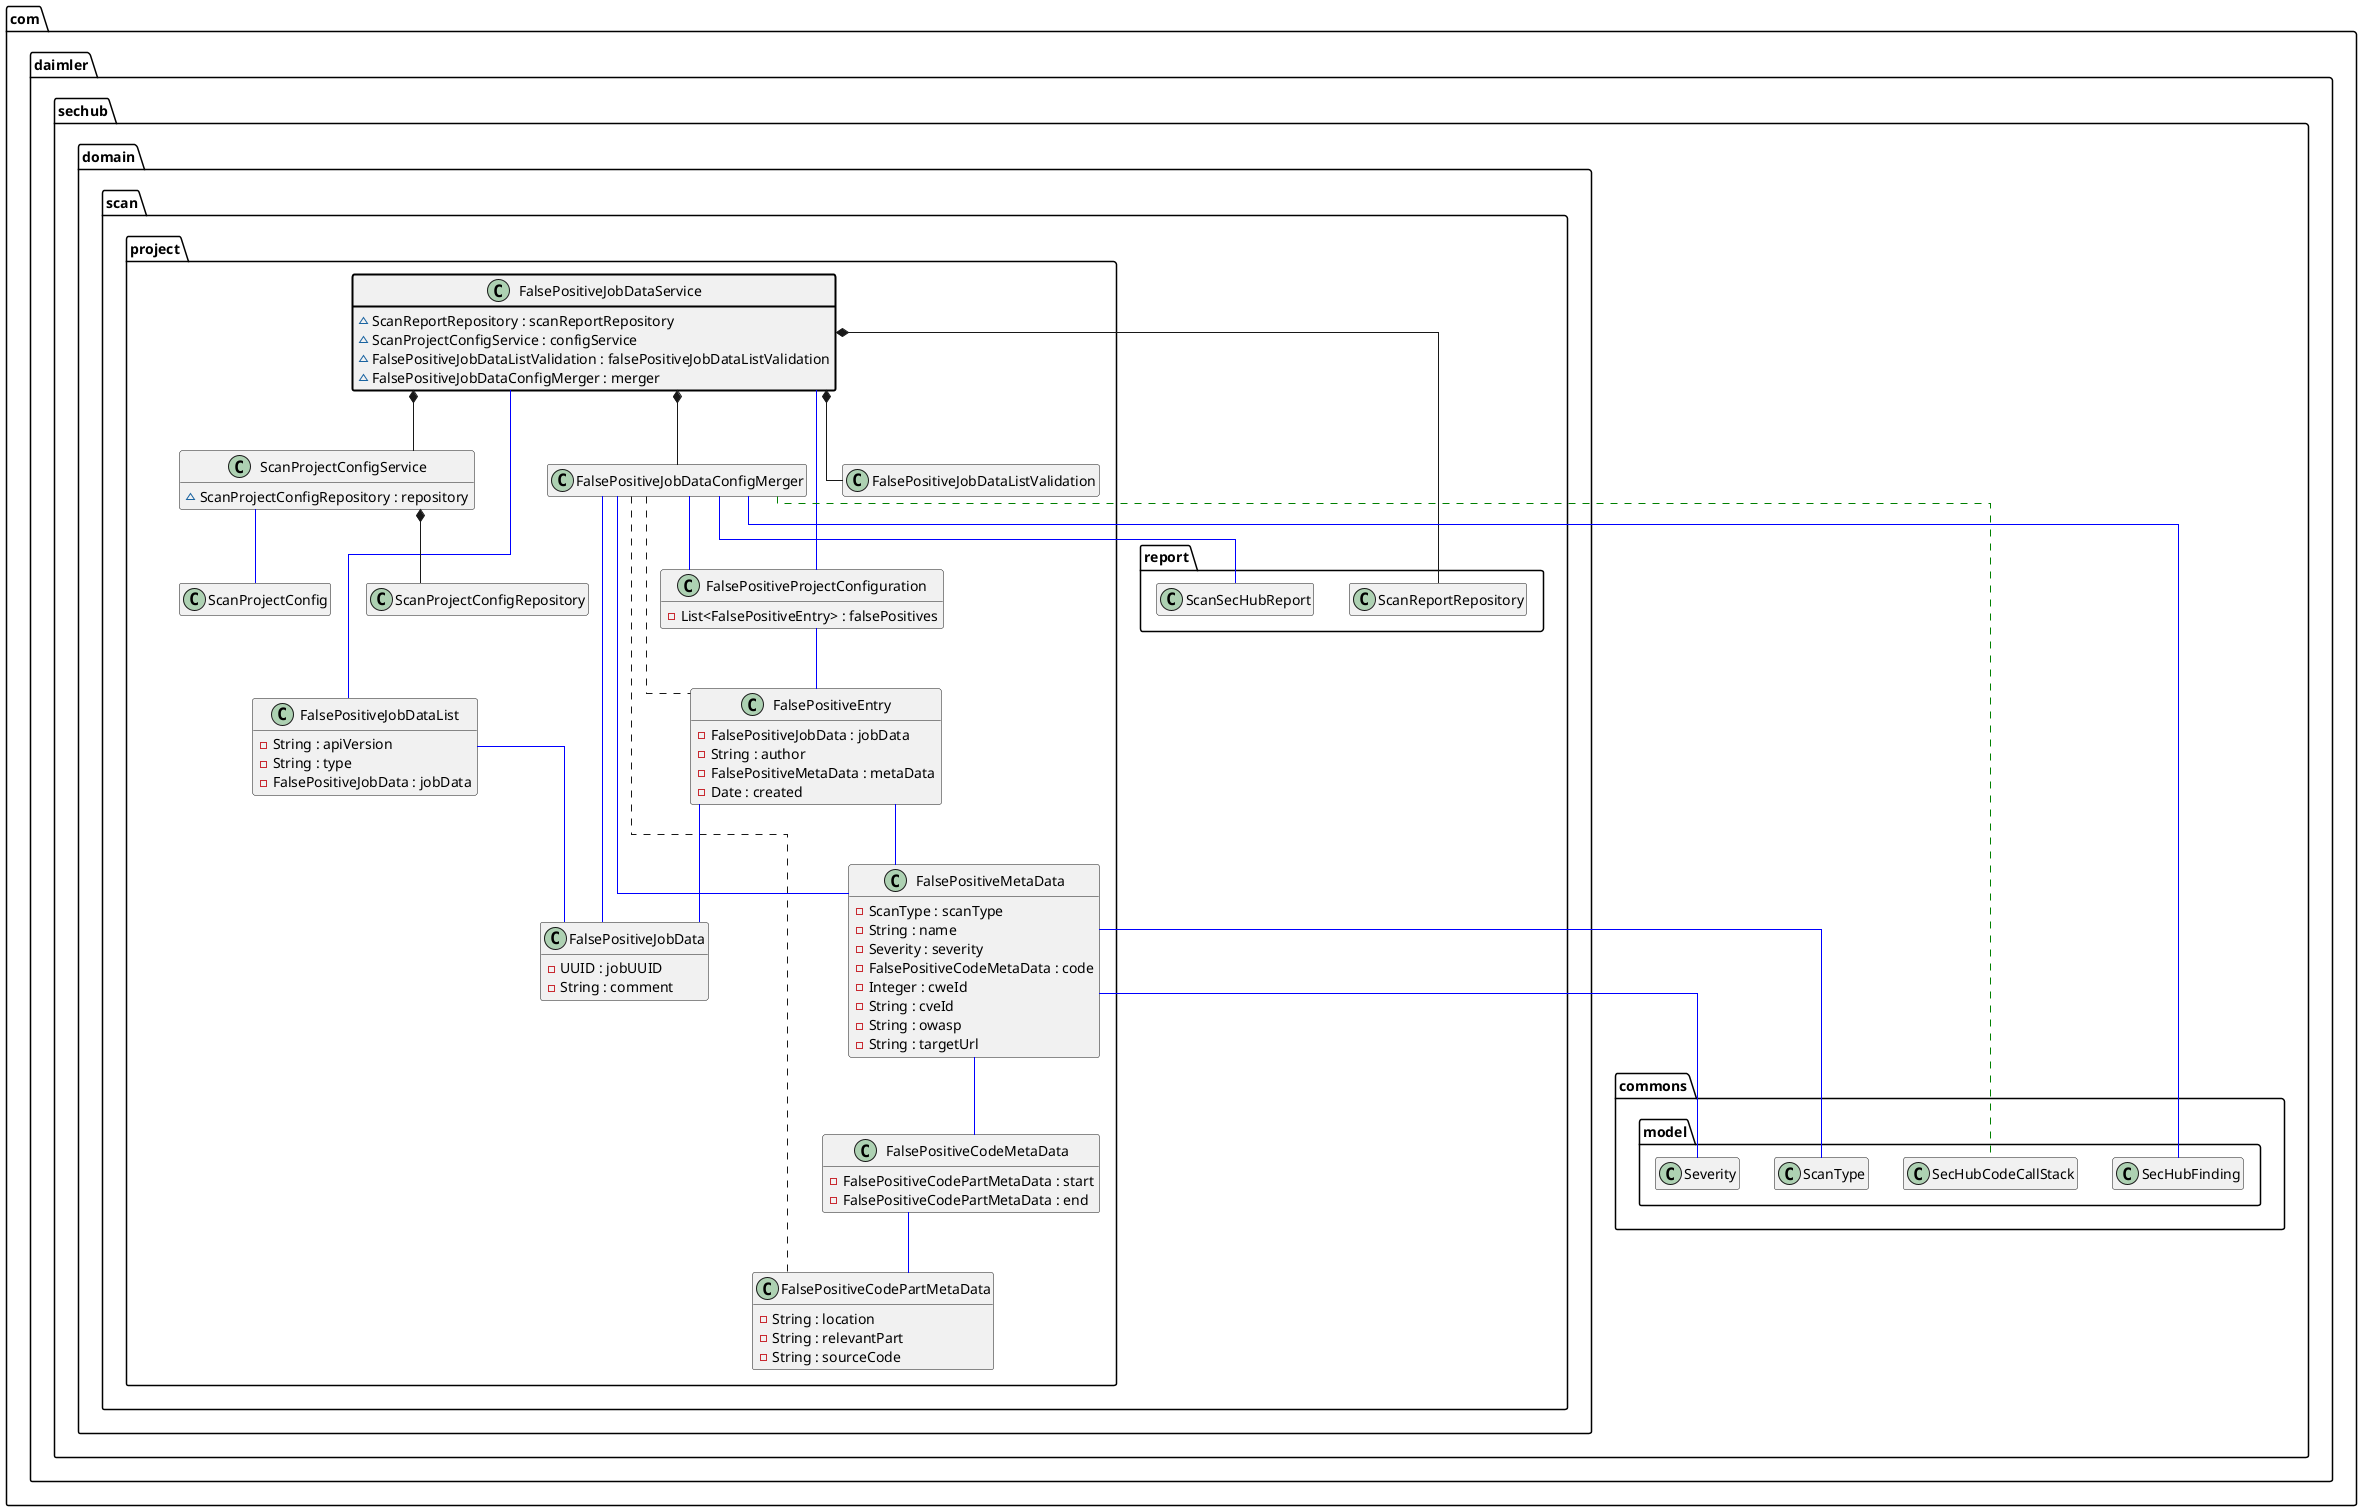 @startuml
skinparam linetype ortho
hide empty methods
hide empty fields
package com.daimler.sechub.domain.scan.project{
'com.daimler.sechub.domain.scan.project.FalsePositiveJobDataService
   class FalsePositiveJobDataService ##[bold]black {
    ~ScanReportRepository : scanReportRepository
    ~ScanProjectConfigService : configService
    ~FalsePositiveJobDataListValidation : falsePositiveJobDataListValidation
    ~FalsePositiveJobDataConfigMerger : merger
  }
  FalsePositiveJobDataService *-- FalsePositiveJobDataConfigMerger
  FalsePositiveJobDataService -[#blue]- FalsePositiveJobDataList
  FalsePositiveJobDataService *-- FalsePositiveJobDataListValidation
  FalsePositiveJobDataService -[#blue]- FalsePositiveProjectConfiguration
  FalsePositiveJobDataService *-- ScanProjectConfigService
  FalsePositiveJobDataService *-- com.daimler.sechub.domain.scan.report.ScanReportRepository
'com.daimler.sechub.domain.scan.project.FalsePositiveJobDataConfigMerger
   class FalsePositiveJobDataConfigMerger{
  }
  FalsePositiveJobDataConfigMerger .[#green]. com.daimler.sechub.commons.model.SecHubCodeCallStack
  FalsePositiveJobDataConfigMerger -[#blue]- com.daimler.sechub.commons.model.SecHubFinding
  FalsePositiveJobDataConfigMerger .. FalsePositiveCodePartMetaData
  FalsePositiveJobDataConfigMerger .. FalsePositiveEntry
  FalsePositiveJobDataConfigMerger -[#blue]- FalsePositiveJobData
  FalsePositiveJobDataConfigMerger -[#blue]- FalsePositiveMetaData
  FalsePositiveJobDataConfigMerger -[#blue]- FalsePositiveProjectConfiguration
  FalsePositiveJobDataConfigMerger -[#blue]- com.daimler.sechub.domain.scan.report.ScanSecHubReport
'com.daimler.sechub.domain.scan.project.FalsePositiveJobDataList
   class FalsePositiveJobDataList{
    -String : apiVersion
    -String : type
    -FalsePositiveJobData : jobData
  }
  FalsePositiveJobDataList -[#blue]- FalsePositiveJobData
'com.daimler.sechub.domain.scan.project.FalsePositiveProjectConfiguration
   class FalsePositiveProjectConfiguration{
    -List<FalsePositiveEntry> : falsePositives
  }
  FalsePositiveProjectConfiguration -[#blue]- FalsePositiveEntry
'com.daimler.sechub.domain.scan.project.ScanProjectConfigService
   class ScanProjectConfigService{
    ~ScanProjectConfigRepository : repository
  }
  ScanProjectConfigService -[#blue]- ScanProjectConfig
  ScanProjectConfigService *-- ScanProjectConfigRepository
'com.daimler.sechub.domain.scan.project.FalsePositiveJobData
   class FalsePositiveJobData{
    -UUID : jobUUID
    -String : comment
  }
'com.daimler.sechub.domain.scan.project.FalsePositiveCodePartMetaData
   class FalsePositiveCodePartMetaData{
    -String : location
    -String : relevantPart
    -String : sourceCode
  }
'com.daimler.sechub.domain.scan.project.FalsePositiveEntry
   class FalsePositiveEntry{
    -FalsePositiveJobData : jobData
    -String : author
    -FalsePositiveMetaData : metaData
    -Date : created
  }
  FalsePositiveEntry -[#blue]- FalsePositiveJobData
  FalsePositiveEntry -[#blue]- FalsePositiveMetaData
'com.daimler.sechub.domain.scan.project.FalsePositiveMetaData
   class FalsePositiveMetaData{
    -ScanType : scanType
    -String : name
    -Severity : severity
    -FalsePositiveCodeMetaData : code
    -Integer : cweId
    -String : cveId
    -String : owasp
    -String : targetUrl
  }
  FalsePositiveMetaData -[#blue]- com.daimler.sechub.commons.model.ScanType
  FalsePositiveMetaData -[#blue]- com.daimler.sechub.commons.model.Severity
  FalsePositiveMetaData -[#blue]- FalsePositiveCodeMetaData
'com.daimler.sechub.domain.scan.project.FalsePositiveCodeMetaData
   class FalsePositiveCodeMetaData{
    -FalsePositiveCodePartMetaData : start
    -FalsePositiveCodePartMetaData : end
  }
  FalsePositiveCodeMetaData -[#blue]- FalsePositiveCodePartMetaData

@enduml
